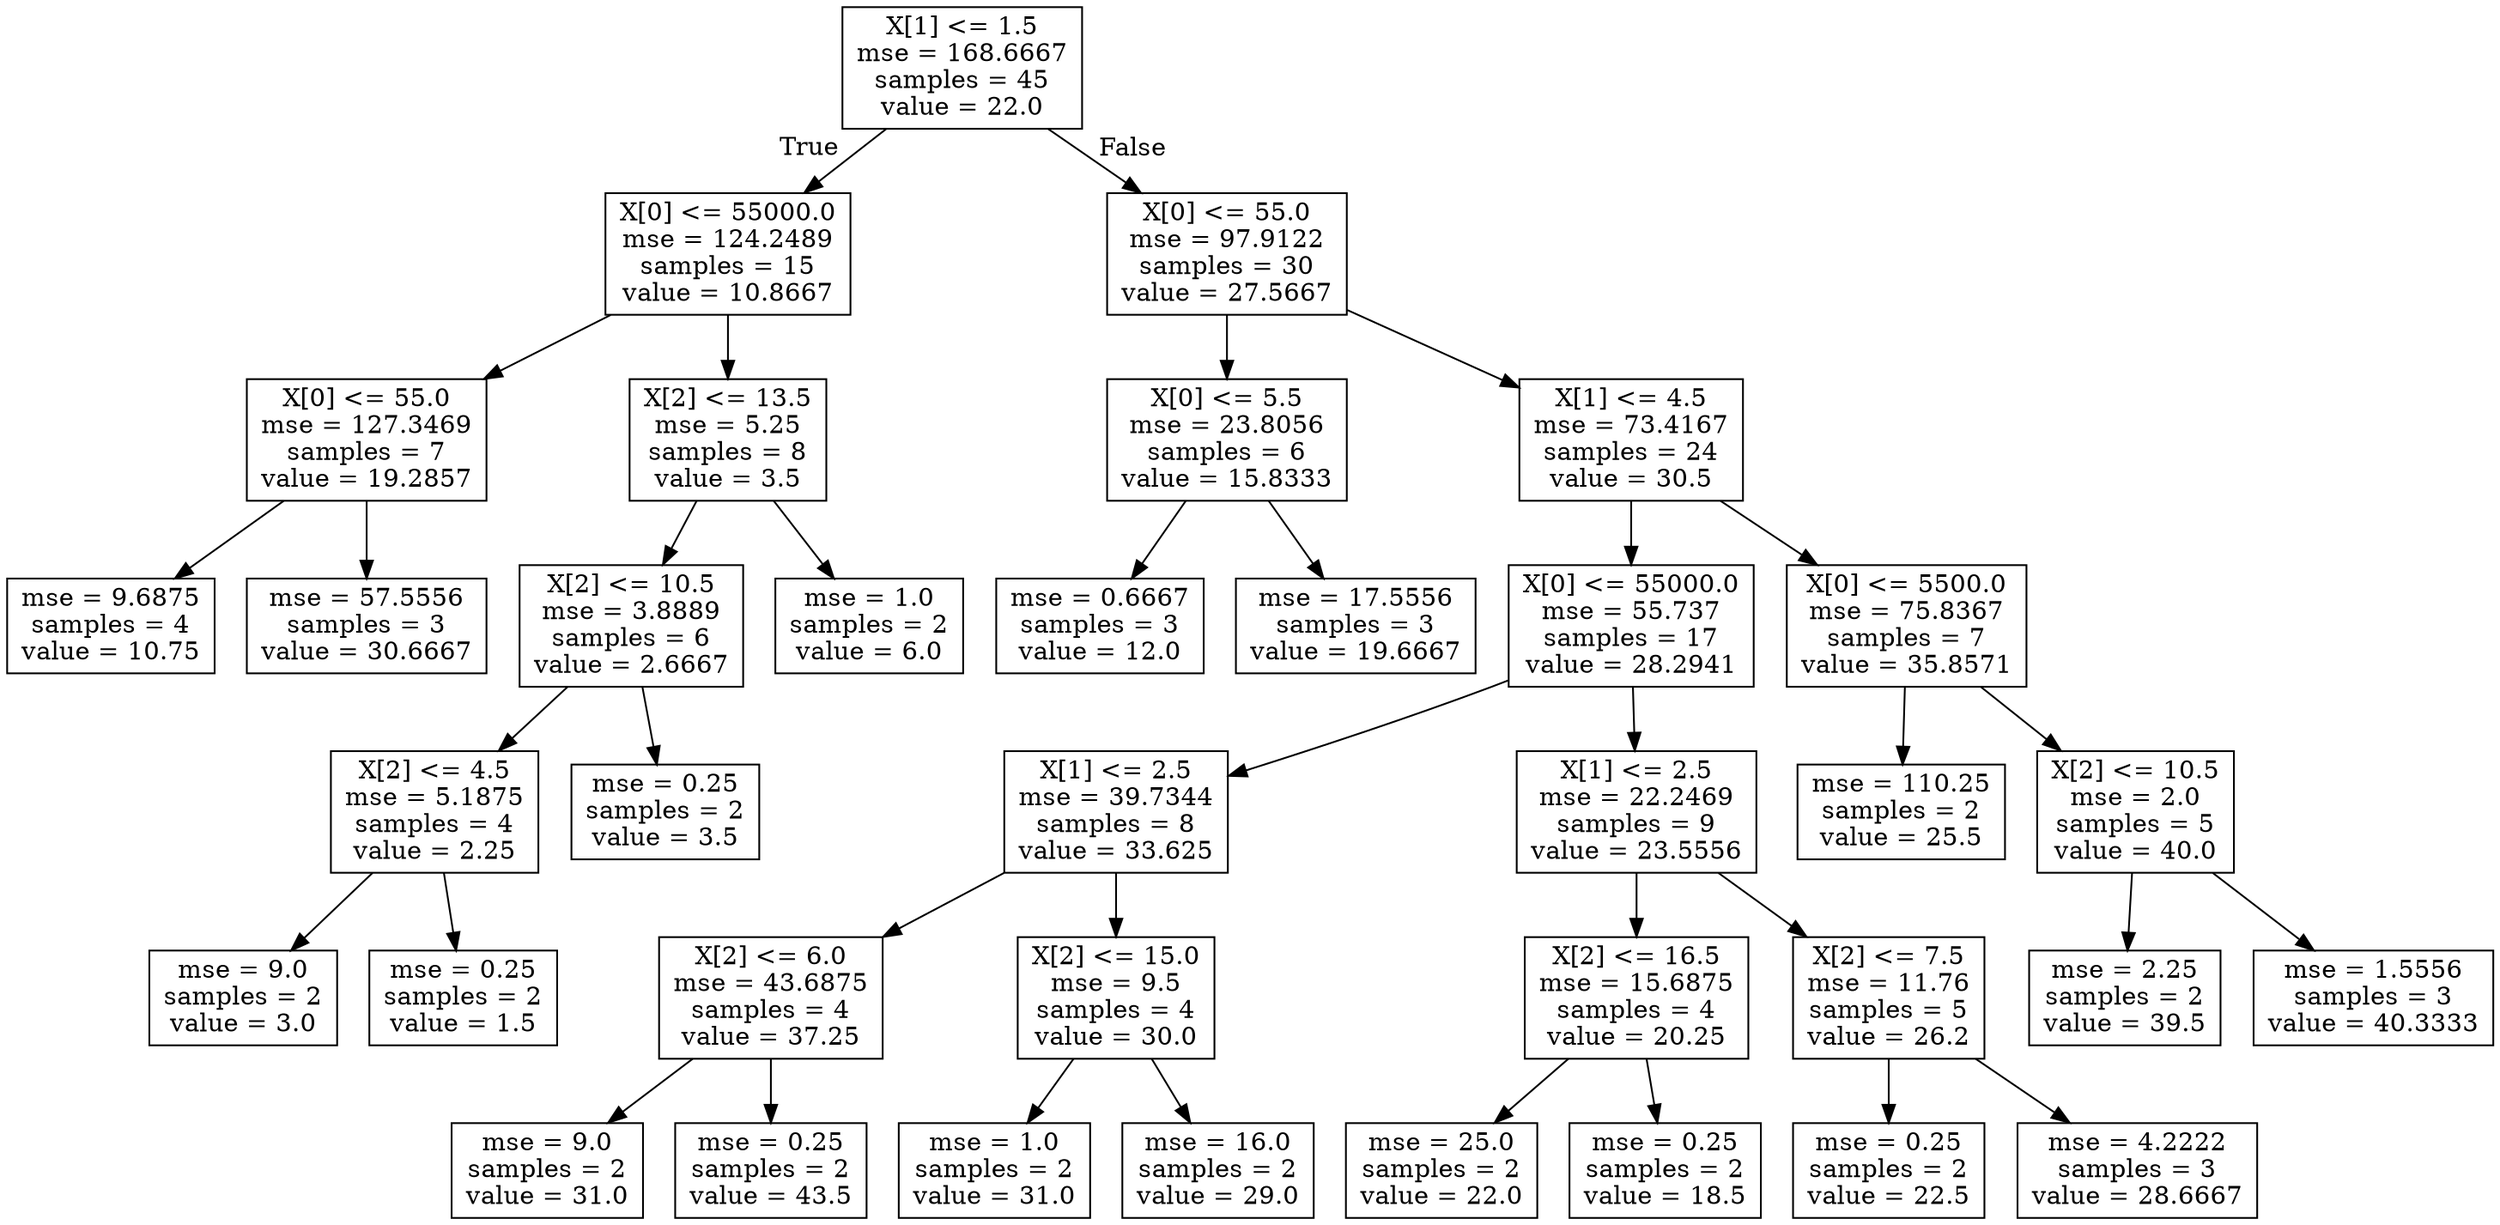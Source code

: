 digraph Tree {
node [shape=box] ;
0 [label="X[1] <= 1.5\nmse = 168.6667\nsamples = 45\nvalue = 22.0"] ;
1 [label="X[0] <= 55000.0\nmse = 124.2489\nsamples = 15\nvalue = 10.8667"] ;
0 -> 1 [labeldistance=2.5, labelangle=45, headlabel="True"] ;
2 [label="X[0] <= 55.0\nmse = 127.3469\nsamples = 7\nvalue = 19.2857"] ;
1 -> 2 ;
3 [label="mse = 9.6875\nsamples = 4\nvalue = 10.75"] ;
2 -> 3 ;
4 [label="mse = 57.5556\nsamples = 3\nvalue = 30.6667"] ;
2 -> 4 ;
5 [label="X[2] <= 13.5\nmse = 5.25\nsamples = 8\nvalue = 3.5"] ;
1 -> 5 ;
6 [label="X[2] <= 10.5\nmse = 3.8889\nsamples = 6\nvalue = 2.6667"] ;
5 -> 6 ;
7 [label="X[2] <= 4.5\nmse = 5.1875\nsamples = 4\nvalue = 2.25"] ;
6 -> 7 ;
8 [label="mse = 9.0\nsamples = 2\nvalue = 3.0"] ;
7 -> 8 ;
9 [label="mse = 0.25\nsamples = 2\nvalue = 1.5"] ;
7 -> 9 ;
10 [label="mse = 0.25\nsamples = 2\nvalue = 3.5"] ;
6 -> 10 ;
11 [label="mse = 1.0\nsamples = 2\nvalue = 6.0"] ;
5 -> 11 ;
12 [label="X[0] <= 55.0\nmse = 97.9122\nsamples = 30\nvalue = 27.5667"] ;
0 -> 12 [labeldistance=2.5, labelangle=-45, headlabel="False"] ;
13 [label="X[0] <= 5.5\nmse = 23.8056\nsamples = 6\nvalue = 15.8333"] ;
12 -> 13 ;
14 [label="mse = 0.6667\nsamples = 3\nvalue = 12.0"] ;
13 -> 14 ;
15 [label="mse = 17.5556\nsamples = 3\nvalue = 19.6667"] ;
13 -> 15 ;
16 [label="X[1] <= 4.5\nmse = 73.4167\nsamples = 24\nvalue = 30.5"] ;
12 -> 16 ;
17 [label="X[0] <= 55000.0\nmse = 55.737\nsamples = 17\nvalue = 28.2941"] ;
16 -> 17 ;
18 [label="X[1] <= 2.5\nmse = 39.7344\nsamples = 8\nvalue = 33.625"] ;
17 -> 18 ;
19 [label="X[2] <= 6.0\nmse = 43.6875\nsamples = 4\nvalue = 37.25"] ;
18 -> 19 ;
20 [label="mse = 9.0\nsamples = 2\nvalue = 31.0"] ;
19 -> 20 ;
21 [label="mse = 0.25\nsamples = 2\nvalue = 43.5"] ;
19 -> 21 ;
22 [label="X[2] <= 15.0\nmse = 9.5\nsamples = 4\nvalue = 30.0"] ;
18 -> 22 ;
23 [label="mse = 1.0\nsamples = 2\nvalue = 31.0"] ;
22 -> 23 ;
24 [label="mse = 16.0\nsamples = 2\nvalue = 29.0"] ;
22 -> 24 ;
25 [label="X[1] <= 2.5\nmse = 22.2469\nsamples = 9\nvalue = 23.5556"] ;
17 -> 25 ;
26 [label="X[2] <= 16.5\nmse = 15.6875\nsamples = 4\nvalue = 20.25"] ;
25 -> 26 ;
27 [label="mse = 25.0\nsamples = 2\nvalue = 22.0"] ;
26 -> 27 ;
28 [label="mse = 0.25\nsamples = 2\nvalue = 18.5"] ;
26 -> 28 ;
29 [label="X[2] <= 7.5\nmse = 11.76\nsamples = 5\nvalue = 26.2"] ;
25 -> 29 ;
30 [label="mse = 0.25\nsamples = 2\nvalue = 22.5"] ;
29 -> 30 ;
31 [label="mse = 4.2222\nsamples = 3\nvalue = 28.6667"] ;
29 -> 31 ;
32 [label="X[0] <= 5500.0\nmse = 75.8367\nsamples = 7\nvalue = 35.8571"] ;
16 -> 32 ;
33 [label="mse = 110.25\nsamples = 2\nvalue = 25.5"] ;
32 -> 33 ;
34 [label="X[2] <= 10.5\nmse = 2.0\nsamples = 5\nvalue = 40.0"] ;
32 -> 34 ;
35 [label="mse = 2.25\nsamples = 2\nvalue = 39.5"] ;
34 -> 35 ;
36 [label="mse = 1.5556\nsamples = 3\nvalue = 40.3333"] ;
34 -> 36 ;
}